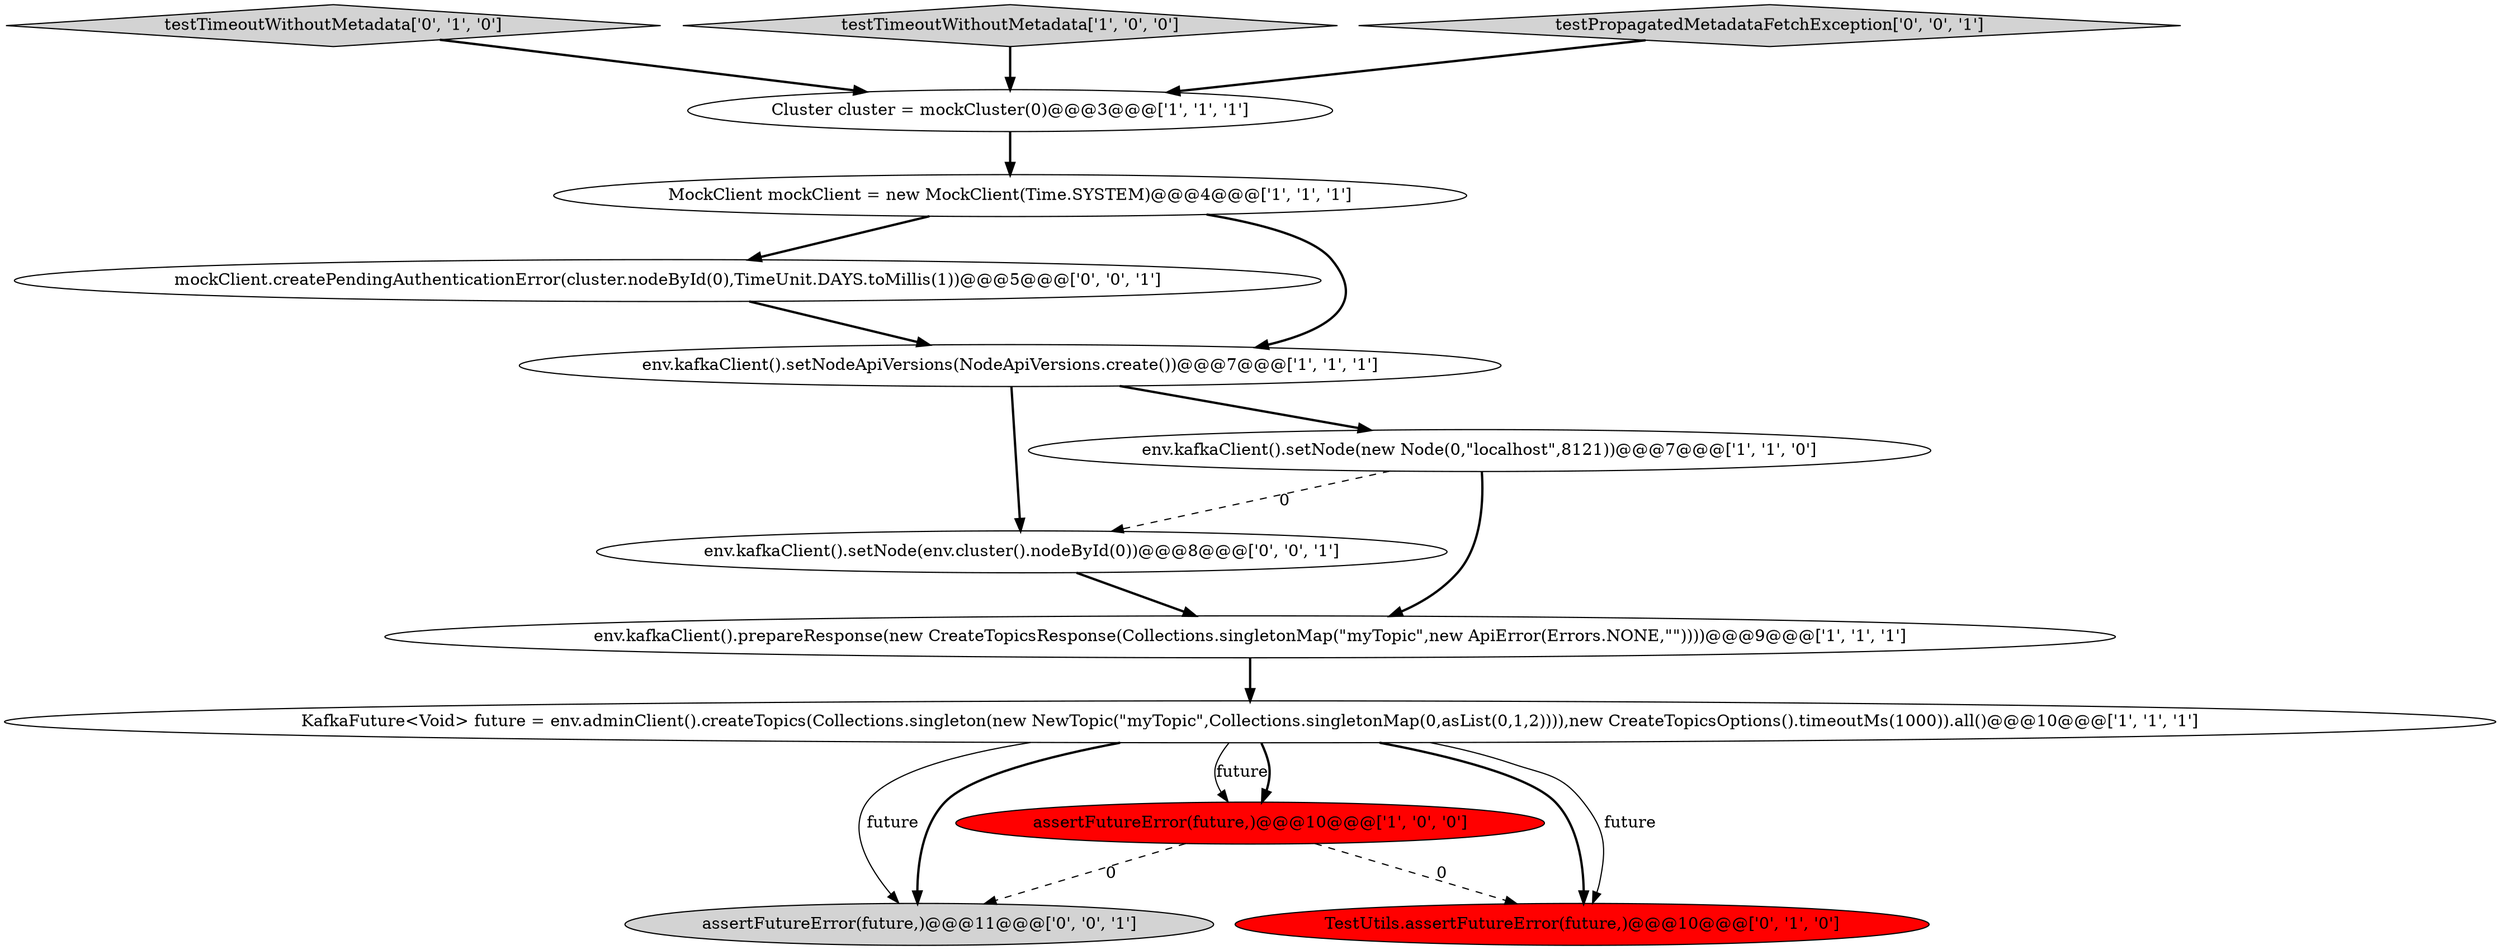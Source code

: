 digraph {
1 [style = filled, label = "assertFutureError(future,)@@@10@@@['1', '0', '0']", fillcolor = red, shape = ellipse image = "AAA1AAABBB1BBB"];
0 [style = filled, label = "env.kafkaClient().prepareResponse(new CreateTopicsResponse(Collections.singletonMap(\"myTopic\",new ApiError(Errors.NONE,\"\"))))@@@9@@@['1', '1', '1']", fillcolor = white, shape = ellipse image = "AAA0AAABBB1BBB"];
13 [style = filled, label = "assertFutureError(future,)@@@11@@@['0', '0', '1']", fillcolor = lightgray, shape = ellipse image = "AAA0AAABBB3BBB"];
10 [style = filled, label = "mockClient.createPendingAuthenticationError(cluster.nodeById(0),TimeUnit.DAYS.toMillis(1))@@@5@@@['0', '0', '1']", fillcolor = white, shape = ellipse image = "AAA0AAABBB3BBB"];
11 [style = filled, label = "env.kafkaClient().setNode(env.cluster().nodeById(0))@@@8@@@['0', '0', '1']", fillcolor = white, shape = ellipse image = "AAA0AAABBB3BBB"];
7 [style = filled, label = "env.kafkaClient().setNode(new Node(0,\"localhost\",8121))@@@7@@@['1', '1', '0']", fillcolor = white, shape = ellipse image = "AAA0AAABBB1BBB"];
2 [style = filled, label = "MockClient mockClient = new MockClient(Time.SYSTEM)@@@4@@@['1', '1', '1']", fillcolor = white, shape = ellipse image = "AAA0AAABBB1BBB"];
3 [style = filled, label = "env.kafkaClient().setNodeApiVersions(NodeApiVersions.create())@@@7@@@['1', '1', '1']", fillcolor = white, shape = ellipse image = "AAA0AAABBB1BBB"];
9 [style = filled, label = "TestUtils.assertFutureError(future,)@@@10@@@['0', '1', '0']", fillcolor = red, shape = ellipse image = "AAA1AAABBB2BBB"];
8 [style = filled, label = "testTimeoutWithoutMetadata['0', '1', '0']", fillcolor = lightgray, shape = diamond image = "AAA0AAABBB2BBB"];
4 [style = filled, label = "KafkaFuture<Void> future = env.adminClient().createTopics(Collections.singleton(new NewTopic(\"myTopic\",Collections.singletonMap(0,asList(0,1,2)))),new CreateTopicsOptions().timeoutMs(1000)).all()@@@10@@@['1', '1', '1']", fillcolor = white, shape = ellipse image = "AAA0AAABBB1BBB"];
5 [style = filled, label = "testTimeoutWithoutMetadata['1', '0', '0']", fillcolor = lightgray, shape = diamond image = "AAA0AAABBB1BBB"];
12 [style = filled, label = "testPropagatedMetadataFetchException['0', '0', '1']", fillcolor = lightgray, shape = diamond image = "AAA0AAABBB3BBB"];
6 [style = filled, label = "Cluster cluster = mockCluster(0)@@@3@@@['1', '1', '1']", fillcolor = white, shape = ellipse image = "AAA0AAABBB1BBB"];
4->9 [style = bold, label=""];
2->3 [style = bold, label=""];
4->13 [style = bold, label=""];
3->11 [style = bold, label=""];
7->11 [style = dashed, label="0"];
10->3 [style = bold, label=""];
1->9 [style = dashed, label="0"];
7->0 [style = bold, label=""];
8->6 [style = bold, label=""];
2->10 [style = bold, label=""];
12->6 [style = bold, label=""];
6->2 [style = bold, label=""];
1->13 [style = dashed, label="0"];
11->0 [style = bold, label=""];
5->6 [style = bold, label=""];
3->7 [style = bold, label=""];
0->4 [style = bold, label=""];
4->9 [style = solid, label="future"];
4->1 [style = solid, label="future"];
4->1 [style = bold, label=""];
4->13 [style = solid, label="future"];
}
